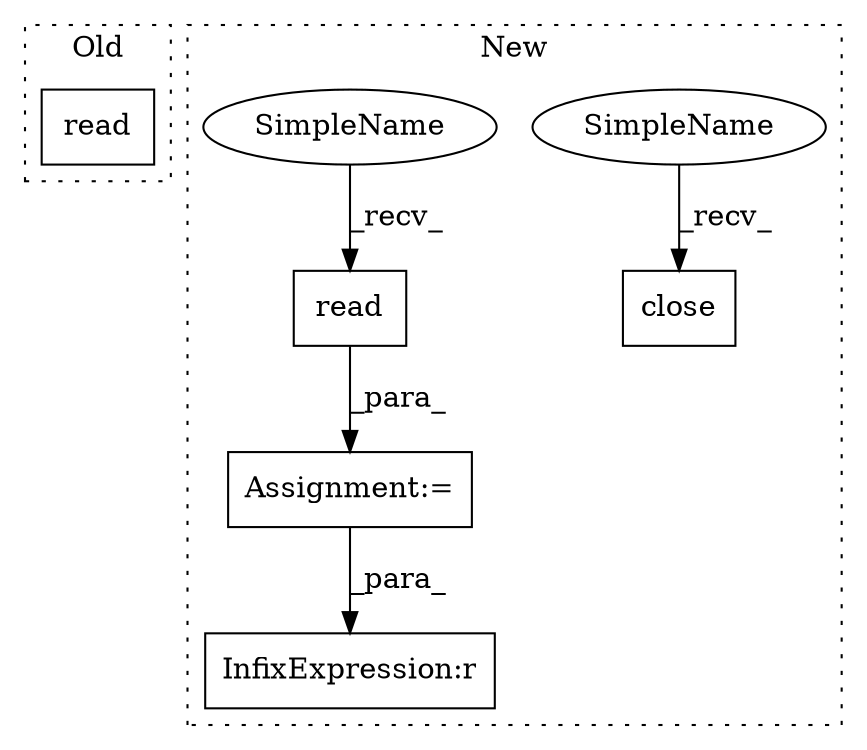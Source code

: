 digraph G {
subgraph cluster0 {
1 [label="read" a="32" s="8150" l="6" shape="box"];
label = "Old";
style="dotted";
}
subgraph cluster1 {
2 [label="close" a="32" s="8578" l="7" shape="box"];
3 [label="read" a="32" s="8564" l="6" shape="box"];
4 [label="Assignment:=" a="7" s="8561" l="1" shape="box"];
5 [label="InfixExpression:r" a="27" s="8615" l="4" shape="box"];
6 [label="SimpleName" a="42" s="8576" l="1" shape="ellipse"];
7 [label="SimpleName" a="42" s="8562" l="1" shape="ellipse"];
label = "New";
style="dotted";
}
3 -> 4 [label="_para_"];
4 -> 5 [label="_para_"];
6 -> 2 [label="_recv_"];
7 -> 3 [label="_recv_"];
}